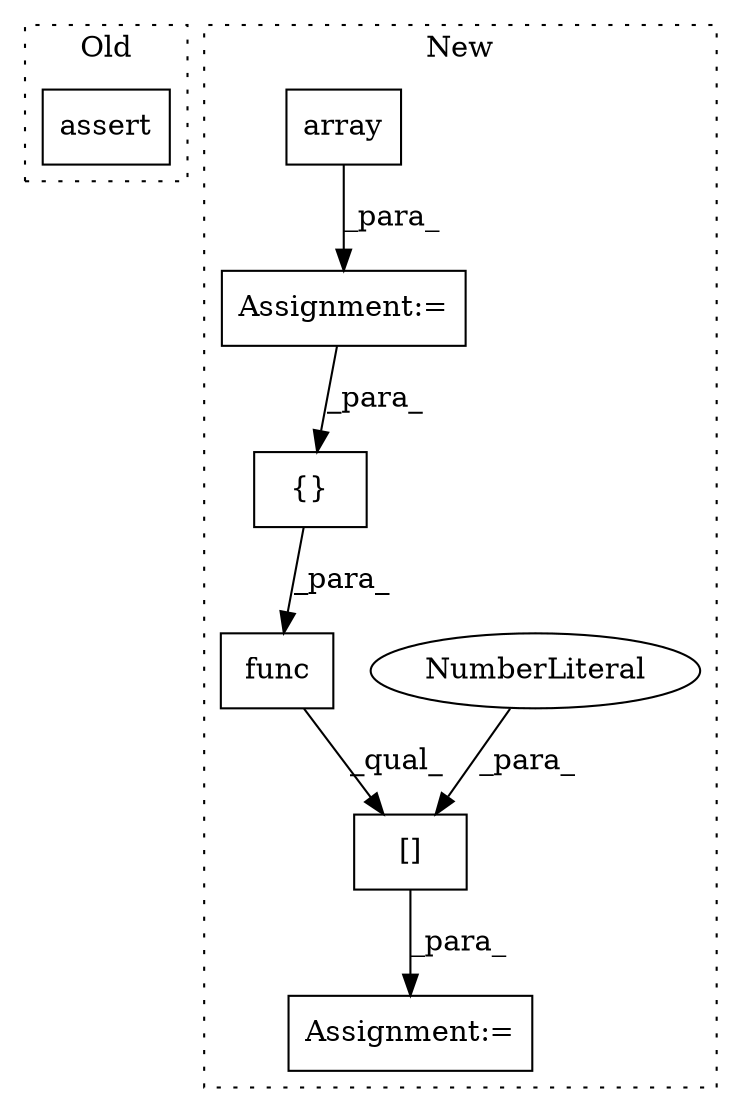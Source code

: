 digraph G {
subgraph cluster0 {
1 [label="assert" a="32" s="4858,5010" l="11,1" shape="box"];
label = "Old";
style="dotted";
}
subgraph cluster1 {
2 [label="func" a="32" s="5165,5191" l="5,1" shape="box"];
3 [label="Assignment:=" a="7" s="5164" l="1" shape="box"];
4 [label="{}" a="4" s="5179,5190" l="1,1" shape="box"];
5 [label="[]" a="2" s="5165,5194" l="28,1" shape="box"];
6 [label="NumberLiteral" a="34" s="5193" l="1" shape="ellipse"];
7 [label="array" a="32" s="5023,5091" l="6,1" shape="box"];
8 [label="Assignment:=" a="7" s="5016" l="1" shape="box"];
label = "New";
style="dotted";
}
2 -> 5 [label="_qual_"];
4 -> 2 [label="_para_"];
5 -> 3 [label="_para_"];
6 -> 5 [label="_para_"];
7 -> 8 [label="_para_"];
8 -> 4 [label="_para_"];
}